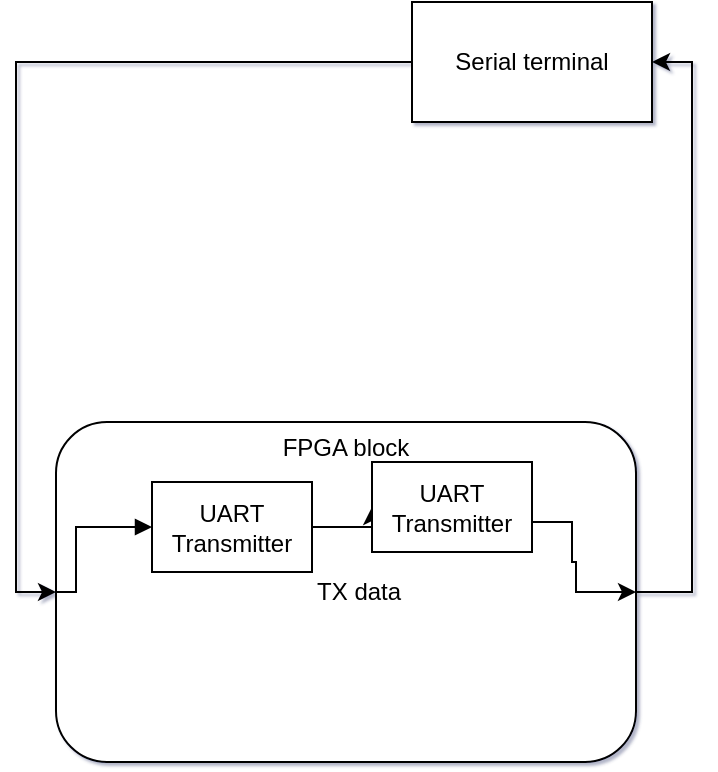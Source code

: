<mxfile version="26.1.1" pages="2">
  <diagram name="Page-1" id="q_onxawpI121v1ig1BDE">
    <mxGraphModel grid="1" page="1" gridSize="10" guides="1" tooltips="1" connect="1" arrows="1" fold="1" pageScale="1" pageWidth="850" pageHeight="1100" background="light-dark(#ffffff, #121212)" math="0" shadow="1" adaptiveColors="simple">
      <root>
        <mxCell id="0" />
        <mxCell id="1" parent="0" />
        <mxCell id="er4ETXjvwD2l1oIMoO1T-1" style="edgeStyle=orthogonalEdgeStyle;rounded=0;orthogonalLoop=1;jettySize=auto;html=1;exitX=1;exitY=0.5;exitDx=0;exitDy=0;entryX=0;entryY=0.5;entryDx=0;entryDy=0;" edge="1" parent="1" source="nEl3crY2EhhI_1kDDiyS-10" target="nEl3crY2EhhI_1kDDiyS-19">
          <mxGeometry relative="1" as="geometry" />
        </mxCell>
        <mxCell id="nEl3crY2EhhI_1kDDiyS-10" value="Serial terminal" style="rounded=0;whiteSpace=wrap;html=1;direction=west;labelBackgroundColor=none;" vertex="1" parent="1">
          <mxGeometry x="458" y="50" width="120" height="60" as="geometry" />
        </mxCell>
        <mxCell id="nEl3crY2EhhI_1kDDiyS-39" style="edgeStyle=orthogonalEdgeStyle;rounded=0;orthogonalLoop=1;jettySize=auto;html=1;exitX=1;exitY=0.5;exitDx=0;exitDy=0;entryX=0;entryY=0.5;entryDx=0;entryDy=0;" edge="1" parent="1" source="nEl3crY2EhhI_1kDDiyS-19" target="nEl3crY2EhhI_1kDDiyS-10">
          <mxGeometry relative="1" as="geometry" />
        </mxCell>
        <mxCell id="nEl3crY2EhhI_1kDDiyS-19" value="FPGA block&lt;div&gt;&lt;br&gt;&lt;/div&gt;&lt;div&gt;&lt;br&gt;&lt;/div&gt;&lt;div&gt;&lt;br&gt;&lt;/div&gt;&lt;div&gt;&lt;br&gt;&lt;/div&gt;&lt;div&gt;&amp;nbsp; &amp;nbsp; TX data&lt;/div&gt;&lt;div&gt;&lt;br&gt;&lt;/div&gt;&lt;div&gt;&lt;br&gt;&lt;/div&gt;&lt;div&gt;&lt;br&gt;&lt;/div&gt;&lt;div&gt;&lt;br&gt;&lt;/div&gt;&lt;div&gt;&lt;br&gt;&lt;/div&gt;" style="rounded=1;whiteSpace=wrap;html=1;labelBackgroundColor=none;" vertex="1" parent="1">
          <mxGeometry x="280" y="260" width="290" height="170" as="geometry" />
        </mxCell>
        <mxCell id="nEl3crY2EhhI_1kDDiyS-34" style="edgeStyle=orthogonalEdgeStyle;rounded=0;orthogonalLoop=1;jettySize=auto;html=1;exitX=1;exitY=0.5;exitDx=0;exitDy=0;entryX=0;entryY=0.5;entryDx=0;entryDy=0;" edge="1" parent="1" source="nEl3crY2EhhI_1kDDiyS-23" target="nEl3crY2EhhI_1kDDiyS-33">
          <mxGeometry relative="1" as="geometry" />
        </mxCell>
        <mxCell id="nEl3crY2EhhI_1kDDiyS-23" value="UART Transmitter" style="rounded=0;whiteSpace=wrap;html=1;labelBackgroundColor=none;" vertex="1" parent="1">
          <mxGeometry x="328" y="290" width="80" height="45" as="geometry" />
        </mxCell>
        <mxCell id="nEl3crY2EhhI_1kDDiyS-31" value="" style="endArrow=block;endFill=1;html=1;edgeStyle=orthogonalEdgeStyle;align=left;verticalAlign=top;rounded=0;entryX=0;entryY=0.5;entryDx=0;entryDy=0;exitX=0;exitY=0.5;exitDx=0;exitDy=0;" edge="1" parent="1" source="nEl3crY2EhhI_1kDDiyS-19" target="nEl3crY2EhhI_1kDDiyS-23">
          <mxGeometry x="-1" relative="1" as="geometry">
            <mxPoint x="258" y="325" as="sourcePoint" />
            <mxPoint x="338" y="326" as="targetPoint" />
            <Array as="points">
              <mxPoint x="290" y="345" />
              <mxPoint x="290" y="313" />
            </Array>
          </mxGeometry>
        </mxCell>
        <mxCell id="nEl3crY2EhhI_1kDDiyS-38" style="edgeStyle=orthogonalEdgeStyle;rounded=0;orthogonalLoop=1;jettySize=auto;html=1;exitX=1;exitY=0.5;exitDx=0;exitDy=0;entryX=1;entryY=0.5;entryDx=0;entryDy=0;" edge="1" parent="1" source="nEl3crY2EhhI_1kDDiyS-33" target="nEl3crY2EhhI_1kDDiyS-19">
          <mxGeometry relative="1" as="geometry">
            <Array as="points">
              <mxPoint x="518" y="310" />
              <mxPoint x="538" y="310" />
              <mxPoint x="538" y="330" />
              <mxPoint x="540" y="330" />
              <mxPoint x="540" y="345" />
            </Array>
          </mxGeometry>
        </mxCell>
        <mxCell id="nEl3crY2EhhI_1kDDiyS-33" value="UART Transmitter" style="rounded=0;whiteSpace=wrap;html=1;labelBackgroundColor=none;" vertex="1" parent="1">
          <mxGeometry x="438" y="280" width="80" height="45" as="geometry" />
        </mxCell>
      </root>
    </mxGraphModel>
  </diagram>
  <diagram id="Io_pkDxcqPQYHnygm3wK" name="Page-2">
    <mxGraphModel grid="1" page="1" gridSize="10" guides="1" tooltips="1" connect="1" arrows="1" fold="1" pageScale="1" pageWidth="850" pageHeight="1100" math="0" shadow="0">
      <root>
        <mxCell id="0" />
        <mxCell id="1" parent="0" />
      </root>
    </mxGraphModel>
  </diagram>
</mxfile>
